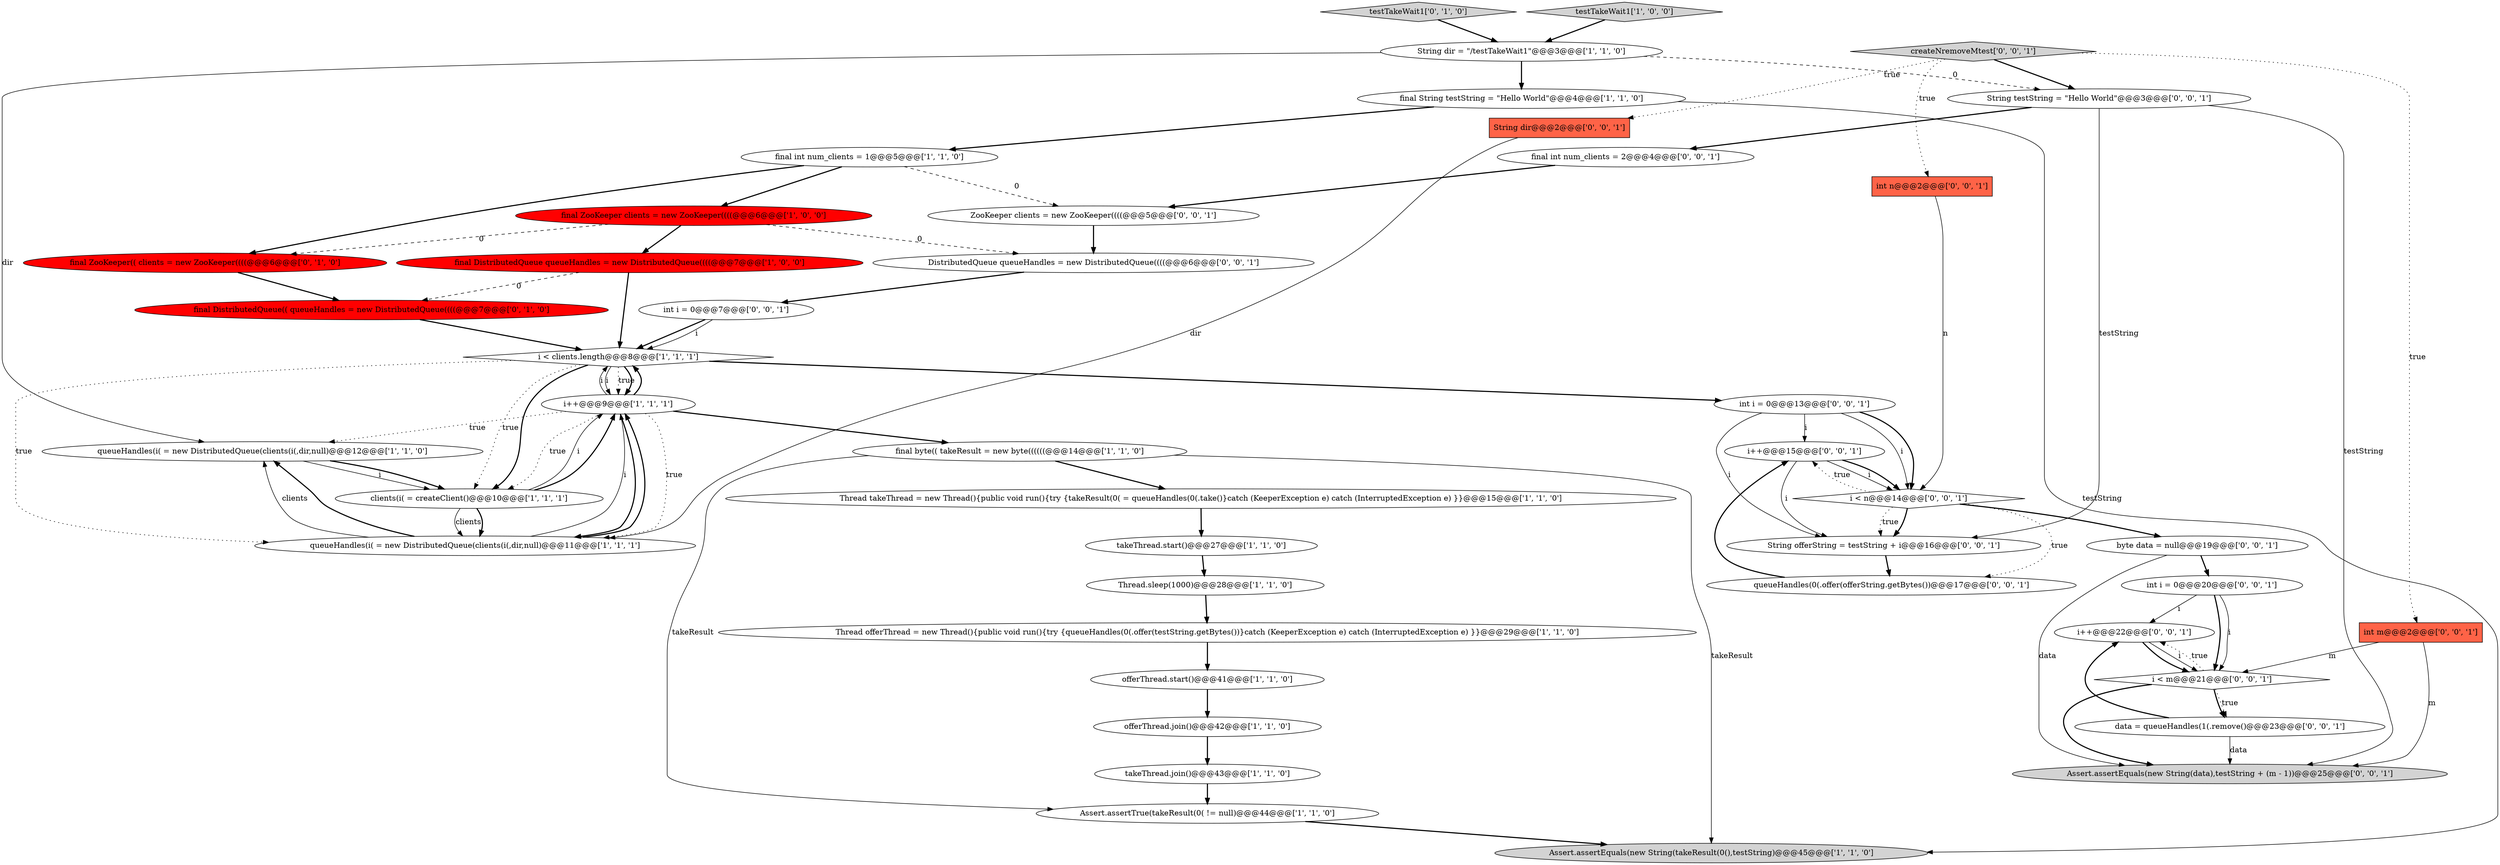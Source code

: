 digraph {
35 [style = filled, label = "ZooKeeper clients = new ZooKeeper((((@@@5@@@['0', '0', '1']", fillcolor = white, shape = ellipse image = "AAA0AAABBB3BBB"];
0 [style = filled, label = "Assert.assertTrue(takeResult(0( != null)@@@44@@@['1', '1', '0']", fillcolor = white, shape = ellipse image = "AAA0AAABBB1BBB"];
7 [style = filled, label = "takeThread.start()@@@27@@@['1', '1', '0']", fillcolor = white, shape = ellipse image = "AAA0AAABBB1BBB"];
11 [style = filled, label = "i++@@@9@@@['1', '1', '1']", fillcolor = white, shape = ellipse image = "AAA0AAABBB1BBB"];
24 [style = filled, label = "int n@@@2@@@['0', '0', '1']", fillcolor = tomato, shape = box image = "AAA0AAABBB3BBB"];
5 [style = filled, label = "offerThread.start()@@@41@@@['1', '1', '0']", fillcolor = white, shape = ellipse image = "AAA0AAABBB1BBB"];
30 [style = filled, label = "int i = 0@@@13@@@['0', '0', '1']", fillcolor = white, shape = ellipse image = "AAA0AAABBB3BBB"];
4 [style = filled, label = "final byte(( takeResult = new byte((((((@@@14@@@['1', '1', '0']", fillcolor = white, shape = ellipse image = "AAA0AAABBB1BBB"];
21 [style = filled, label = "testTakeWait1['0', '1', '0']", fillcolor = lightgray, shape = diamond image = "AAA0AAABBB2BBB"];
15 [style = filled, label = "Thread offerThread = new Thread(){public void run(){try {queueHandles(0(.offer(testString.getBytes())}catch (KeeperException e) catch (InterruptedException e) }}@@@29@@@['1', '1', '0']", fillcolor = white, shape = ellipse image = "AAA0AAABBB1BBB"];
12 [style = filled, label = "queueHandles(i( = new DistributedQueue(clients(i(,dir,null)@@@12@@@['1', '1', '0']", fillcolor = white, shape = ellipse image = "AAA0AAABBB1BBB"];
14 [style = filled, label = "i < clients.length@@@8@@@['1', '1', '1']", fillcolor = white, shape = diamond image = "AAA0AAABBB1BBB"];
16 [style = filled, label = "final String testString = \"Hello World\"@@@4@@@['1', '1', '0']", fillcolor = white, shape = ellipse image = "AAA0AAABBB1BBB"];
13 [style = filled, label = "Thread.sleep(1000)@@@28@@@['1', '1', '0']", fillcolor = white, shape = ellipse image = "AAA0AAABBB1BBB"];
20 [style = filled, label = "clients(i( = createClient()@@@10@@@['1', '1', '1']", fillcolor = white, shape = ellipse image = "AAA0AAABBB1BBB"];
18 [style = filled, label = "offerThread.join()@@@42@@@['1', '1', '0']", fillcolor = white, shape = ellipse image = "AAA0AAABBB1BBB"];
41 [style = filled, label = "data = queueHandles(1(.remove()@@@23@@@['0', '0', '1']", fillcolor = white, shape = ellipse image = "AAA0AAABBB3BBB"];
29 [style = filled, label = "i++@@@15@@@['0', '0', '1']", fillcolor = white, shape = ellipse image = "AAA0AAABBB3BBB"];
1 [style = filled, label = "Thread takeThread = new Thread(){public void run(){try {takeResult(0( = queueHandles(0(.take()}catch (KeeperException e) catch (InterruptedException e) }}@@@15@@@['1', '1', '0']", fillcolor = white, shape = ellipse image = "AAA0AAABBB1BBB"];
10 [style = filled, label = "final DistributedQueue queueHandles = new DistributedQueue((((@@@7@@@['1', '0', '0']", fillcolor = red, shape = ellipse image = "AAA1AAABBB1BBB"];
36 [style = filled, label = "DistributedQueue queueHandles = new DistributedQueue((((@@@6@@@['0', '0', '1']", fillcolor = white, shape = ellipse image = "AAA0AAABBB3BBB"];
9 [style = filled, label = "testTakeWait1['1', '0', '0']", fillcolor = lightgray, shape = diamond image = "AAA0AAABBB1BBB"];
43 [style = filled, label = "final int num_clients = 2@@@4@@@['0', '0', '1']", fillcolor = white, shape = ellipse image = "AAA0AAABBB3BBB"];
28 [style = filled, label = "String testString = \"Hello World\"@@@3@@@['0', '0', '1']", fillcolor = white, shape = ellipse image = "AAA0AAABBB3BBB"];
8 [style = filled, label = "String dir = \"/testTakeWait1\"@@@3@@@['1', '1', '0']", fillcolor = white, shape = ellipse image = "AAA0AAABBB1BBB"];
33 [style = filled, label = "Assert.assertEquals(new String(data),testString + (m - 1))@@@25@@@['0', '0', '1']", fillcolor = lightgray, shape = ellipse image = "AAA0AAABBB3BBB"];
22 [style = filled, label = "final ZooKeeper(( clients = new ZooKeeper((((@@@6@@@['0', '1', '0']", fillcolor = red, shape = ellipse image = "AAA1AAABBB2BBB"];
2 [style = filled, label = "final int num_clients = 1@@@5@@@['1', '1', '0']", fillcolor = white, shape = ellipse image = "AAA0AAABBB1BBB"];
6 [style = filled, label = "queueHandles(i( = new DistributedQueue(clients(i(,dir,null)@@@11@@@['1', '1', '1']", fillcolor = white, shape = ellipse image = "AAA0AAABBB1BBB"];
31 [style = filled, label = "int i = 0@@@7@@@['0', '0', '1']", fillcolor = white, shape = ellipse image = "AAA0AAABBB3BBB"];
34 [style = filled, label = "int i = 0@@@20@@@['0', '0', '1']", fillcolor = white, shape = ellipse image = "AAA0AAABBB3BBB"];
17 [style = filled, label = "Assert.assertEquals(new String(takeResult(0(),testString)@@@45@@@['1', '1', '0']", fillcolor = lightgray, shape = ellipse image = "AAA0AAABBB1BBB"];
25 [style = filled, label = "i < n@@@14@@@['0', '0', '1']", fillcolor = white, shape = diamond image = "AAA0AAABBB3BBB"];
32 [style = filled, label = "byte data = null@@@19@@@['0', '0', '1']", fillcolor = white, shape = ellipse image = "AAA0AAABBB3BBB"];
19 [style = filled, label = "takeThread.join()@@@43@@@['1', '1', '0']", fillcolor = white, shape = ellipse image = "AAA0AAABBB1BBB"];
23 [style = filled, label = "final DistributedQueue(( queueHandles = new DistributedQueue((((@@@7@@@['0', '1', '0']", fillcolor = red, shape = ellipse image = "AAA1AAABBB2BBB"];
37 [style = filled, label = "int m@@@2@@@['0', '0', '1']", fillcolor = tomato, shape = box image = "AAA0AAABBB3BBB"];
40 [style = filled, label = "String dir@@@2@@@['0', '0', '1']", fillcolor = tomato, shape = box image = "AAA0AAABBB3BBB"];
42 [style = filled, label = "queueHandles(0(.offer(offerString.getBytes())@@@17@@@['0', '0', '1']", fillcolor = white, shape = ellipse image = "AAA0AAABBB3BBB"];
3 [style = filled, label = "final ZooKeeper clients = new ZooKeeper((((@@@6@@@['1', '0', '0']", fillcolor = red, shape = ellipse image = "AAA1AAABBB1BBB"];
26 [style = filled, label = "String offerString = testString + i@@@16@@@['0', '0', '1']", fillcolor = white, shape = ellipse image = "AAA0AAABBB3BBB"];
39 [style = filled, label = "i++@@@22@@@['0', '0', '1']", fillcolor = white, shape = ellipse image = "AAA0AAABBB3BBB"];
38 [style = filled, label = "i < m@@@21@@@['0', '0', '1']", fillcolor = white, shape = diamond image = "AAA0AAABBB3BBB"];
27 [style = filled, label = "createNremoveMtest['0', '0', '1']", fillcolor = lightgray, shape = diamond image = "AAA0AAABBB3BBB"];
20->11 [style = solid, label="i"];
8->16 [style = bold, label=""];
11->14 [style = bold, label=""];
38->41 [style = dotted, label="true"];
27->28 [style = bold, label=""];
11->12 [style = dotted, label="true"];
14->11 [style = solid, label="i"];
38->39 [style = dotted, label="true"];
21->8 [style = bold, label=""];
37->33 [style = solid, label="m"];
38->41 [style = bold, label=""];
32->34 [style = bold, label=""];
25->29 [style = dotted, label="true"];
42->29 [style = bold, label=""];
4->0 [style = solid, label="takeResult"];
6->12 [style = solid, label="clients"];
30->25 [style = solid, label="i"];
28->43 [style = bold, label=""];
43->35 [style = bold, label=""];
6->11 [style = bold, label=""];
39->38 [style = bold, label=""];
14->11 [style = dotted, label="true"];
14->11 [style = bold, label=""];
14->20 [style = bold, label=""];
31->14 [style = bold, label=""];
26->42 [style = bold, label=""];
40->6 [style = solid, label="dir"];
14->30 [style = bold, label=""];
12->20 [style = solid, label="i"];
10->14 [style = bold, label=""];
0->17 [style = bold, label=""];
3->36 [style = dashed, label="0"];
36->31 [style = bold, label=""];
18->19 [style = bold, label=""];
3->22 [style = dashed, label="0"];
27->24 [style = dotted, label="true"];
8->28 [style = dashed, label="0"];
9->8 [style = bold, label=""];
22->23 [style = bold, label=""];
23->14 [style = bold, label=""];
3->10 [style = bold, label=""];
25->42 [style = dotted, label="true"];
25->26 [style = bold, label=""];
34->39 [style = solid, label="i"];
13->15 [style = bold, label=""];
34->38 [style = bold, label=""];
38->33 [style = bold, label=""];
25->26 [style = dotted, label="true"];
27->40 [style = dotted, label="true"];
20->6 [style = solid, label="clients"];
2->35 [style = dashed, label="0"];
37->38 [style = solid, label="m"];
2->3 [style = bold, label=""];
11->4 [style = bold, label=""];
12->20 [style = bold, label=""];
5->18 [style = bold, label=""];
31->14 [style = solid, label="i"];
27->37 [style = dotted, label="true"];
1->7 [style = bold, label=""];
41->33 [style = solid, label="data"];
19->0 [style = bold, label=""];
4->17 [style = solid, label="takeResult"];
11->20 [style = dotted, label="true"];
11->6 [style = dotted, label="true"];
11->14 [style = solid, label="i"];
28->26 [style = solid, label="testString"];
4->1 [style = bold, label=""];
10->23 [style = dashed, label="0"];
20->11 [style = bold, label=""];
14->6 [style = dotted, label="true"];
7->13 [style = bold, label=""];
30->29 [style = solid, label="i"];
6->12 [style = bold, label=""];
32->33 [style = solid, label="data"];
24->25 [style = solid, label="n"];
11->6 [style = bold, label=""];
29->25 [style = solid, label="i"];
30->26 [style = solid, label="i"];
25->32 [style = bold, label=""];
29->25 [style = bold, label=""];
30->25 [style = bold, label=""];
39->38 [style = solid, label="i"];
20->6 [style = bold, label=""];
29->26 [style = solid, label="i"];
16->2 [style = bold, label=""];
15->5 [style = bold, label=""];
14->20 [style = dotted, label="true"];
28->33 [style = solid, label="testString"];
8->12 [style = solid, label="dir"];
16->17 [style = solid, label="testString"];
6->11 [style = solid, label="i"];
35->36 [style = bold, label=""];
41->39 [style = bold, label=""];
2->22 [style = bold, label=""];
34->38 [style = solid, label="i"];
}
